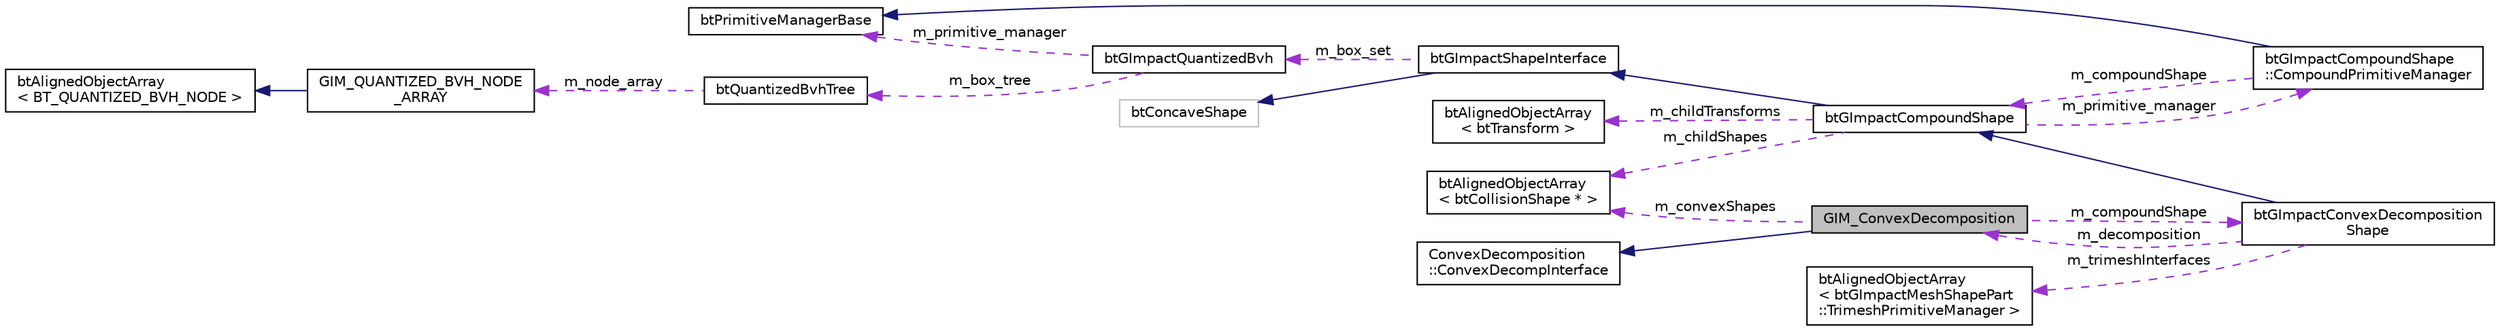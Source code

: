 digraph "GIM_ConvexDecomposition"
{
  edge [fontname="Helvetica",fontsize="10",labelfontname="Helvetica",labelfontsize="10"];
  node [fontname="Helvetica",fontsize="10",shape=record];
  rankdir="LR";
  Node1 [label="GIM_ConvexDecomposition",height=0.2,width=0.4,color="black", fillcolor="grey75", style="filled", fontcolor="black"];
  Node2 -> Node1 [dir="back",color="midnightblue",fontsize="10",style="solid",fontname="Helvetica"];
  Node2 [label="ConvexDecomposition\l::ConvexDecompInterface",height=0.2,width=0.4,color="black", fillcolor="white", style="filled",URL="$class_convex_decomposition_1_1_convex_decomp_interface.html"];
  Node3 -> Node1 [dir="back",color="darkorchid3",fontsize="10",style="dashed",label=" m_compoundShape" ,fontname="Helvetica"];
  Node3 [label="btGImpactConvexDecomposition\lShape",height=0.2,width=0.4,color="black", fillcolor="white", style="filled",URL="$classbt_g_impact_convex_decomposition_shape.html",tooltip="This class creates a decomposition from a trimesh. "];
  Node4 -> Node3 [dir="back",color="midnightblue",fontsize="10",style="solid",fontname="Helvetica"];
  Node4 [label="btGImpactCompoundShape",height=0.2,width=0.4,color="black", fillcolor="white", style="filled",URL="$classbt_g_impact_compound_shape.html",tooltip="btGImpactCompoundShape allows to handle multiple btCollisionShape objects at once ..."];
  Node5 -> Node4 [dir="back",color="midnightblue",fontsize="10",style="solid",fontname="Helvetica"];
  Node5 [label="btGImpactShapeInterface",height=0.2,width=0.4,color="black", fillcolor="white", style="filled",URL="$classbt_g_impact_shape_interface.html",tooltip="Base class for gimpact shapes. "];
  Node6 -> Node5 [dir="back",color="midnightblue",fontsize="10",style="solid",fontname="Helvetica"];
  Node6 [label="btConcaveShape",height=0.2,width=0.4,color="grey75", fillcolor="white", style="filled"];
  Node7 -> Node5 [dir="back",color="darkorchid3",fontsize="10",style="dashed",label=" m_box_set" ,fontname="Helvetica"];
  Node7 [label="btGImpactQuantizedBvh",height=0.2,width=0.4,color="black", fillcolor="white", style="filled",URL="$classbt_g_impact_quantized_bvh.html",tooltip="Structure for containing Boxes. "];
  Node8 -> Node7 [dir="back",color="darkorchid3",fontsize="10",style="dashed",label=" m_primitive_manager" ,fontname="Helvetica"];
  Node8 [label="btPrimitiveManagerBase",height=0.2,width=0.4,color="black", fillcolor="white", style="filled",URL="$classbt_primitive_manager_base.html",tooltip="Prototype Base class for primitive classification. "];
  Node9 -> Node7 [dir="back",color="darkorchid3",fontsize="10",style="dashed",label=" m_box_tree" ,fontname="Helvetica"];
  Node9 [label="btQuantizedBvhTree",height=0.2,width=0.4,color="black", fillcolor="white", style="filled",URL="$classbt_quantized_bvh_tree.html",tooltip="Basic Box tree structure. "];
  Node10 -> Node9 [dir="back",color="darkorchid3",fontsize="10",style="dashed",label=" m_node_array" ,fontname="Helvetica"];
  Node10 [label="GIM_QUANTIZED_BVH_NODE\l_ARRAY",height=0.2,width=0.4,color="black", fillcolor="white", style="filled",URL="$class_g_i_m___q_u_a_n_t_i_z_e_d___b_v_h___n_o_d_e___a_r_r_a_y.html"];
  Node11 -> Node10 [dir="back",color="midnightblue",fontsize="10",style="solid",fontname="Helvetica"];
  Node11 [label="btAlignedObjectArray\l\< BT_QUANTIZED_BVH_NODE \>",height=0.2,width=0.4,color="black", fillcolor="white", style="filled",URL="$classbt_aligned_object_array.html"];
  Node12 -> Node4 [dir="back",color="darkorchid3",fontsize="10",style="dashed",label=" m_childTransforms" ,fontname="Helvetica"];
  Node12 [label="btAlignedObjectArray\l\< btTransform \>",height=0.2,width=0.4,color="black", fillcolor="white", style="filled",URL="$classbt_aligned_object_array.html"];
  Node13 -> Node4 [dir="back",color="darkorchid3",fontsize="10",style="dashed",label=" m_childShapes" ,fontname="Helvetica"];
  Node13 [label="btAlignedObjectArray\l\< btCollisionShape * \>",height=0.2,width=0.4,color="black", fillcolor="white", style="filled",URL="$classbt_aligned_object_array.html"];
  Node14 -> Node4 [dir="back",color="darkorchid3",fontsize="10",style="dashed",label=" m_primitive_manager" ,fontname="Helvetica"];
  Node14 [label="btGImpactCompoundShape\l::CompoundPrimitiveManager",height=0.2,width=0.4,color="black", fillcolor="white", style="filled",URL="$classbt_g_impact_compound_shape_1_1_compound_primitive_manager.html",tooltip="compound primitive manager "];
  Node8 -> Node14 [dir="back",color="midnightblue",fontsize="10",style="solid",fontname="Helvetica"];
  Node4 -> Node14 [dir="back",color="darkorchid3",fontsize="10",style="dashed",label=" m_compoundShape" ,fontname="Helvetica"];
  Node15 -> Node3 [dir="back",color="darkorchid3",fontsize="10",style="dashed",label=" m_trimeshInterfaces" ,fontname="Helvetica"];
  Node15 [label="btAlignedObjectArray\l\< btGImpactMeshShapePart\l::TrimeshPrimitiveManager \>",height=0.2,width=0.4,color="black", fillcolor="white", style="filled",URL="$classbt_aligned_object_array.html"];
  Node1 -> Node3 [dir="back",color="darkorchid3",fontsize="10",style="dashed",label=" m_decomposition" ,fontname="Helvetica"];
  Node13 -> Node1 [dir="back",color="darkorchid3",fontsize="10",style="dashed",label=" m_convexShapes" ,fontname="Helvetica"];
}
